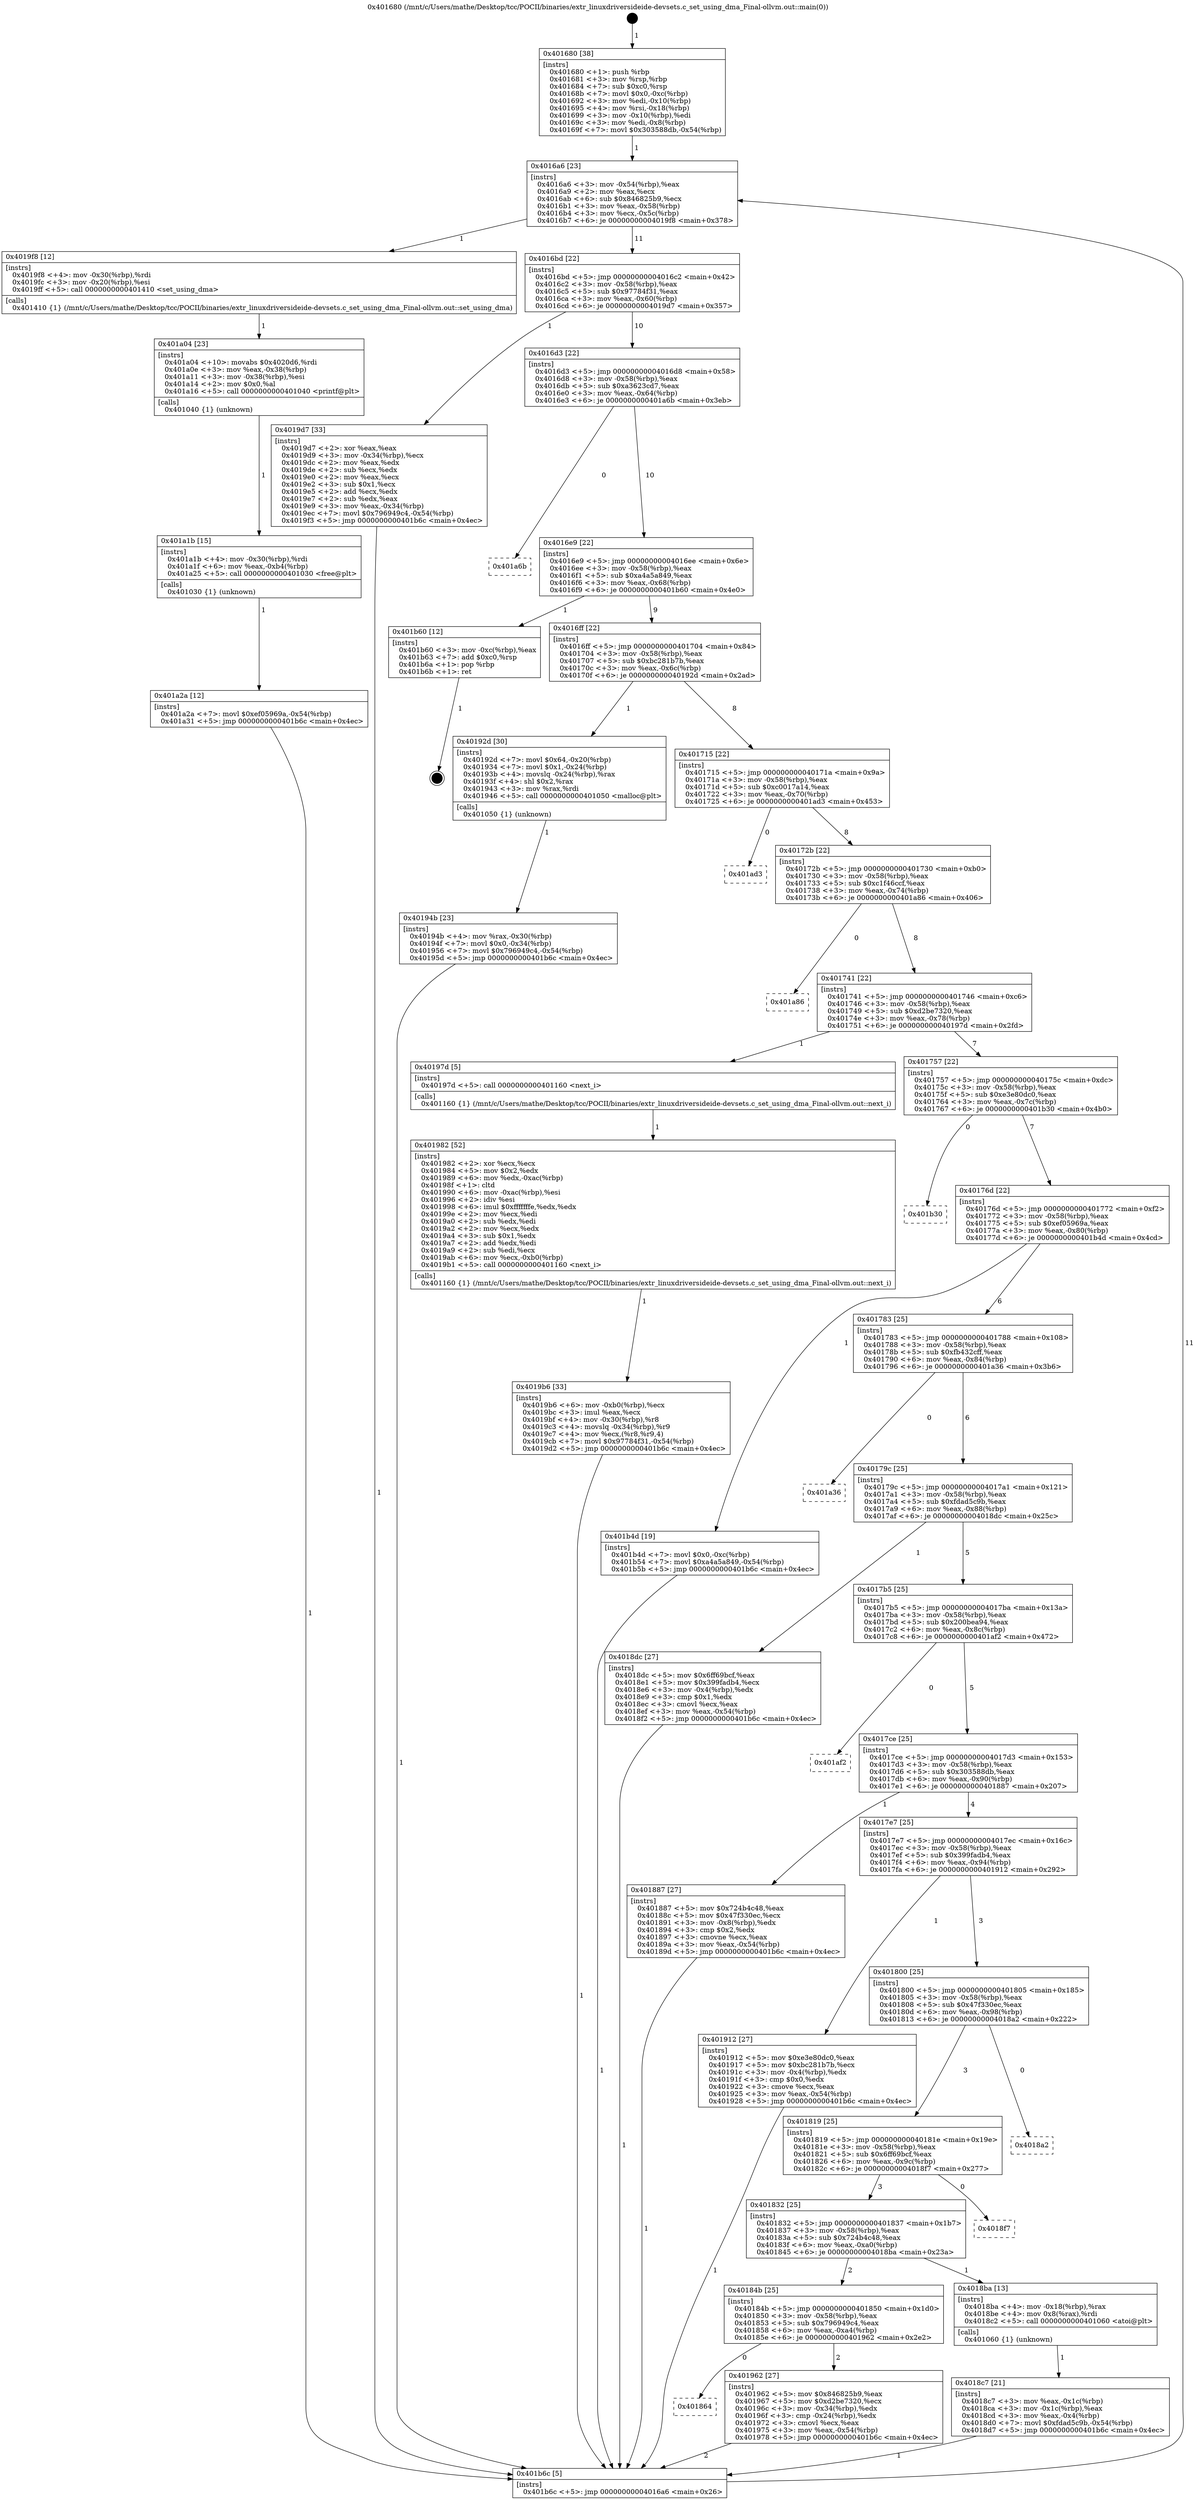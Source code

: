 digraph "0x401680" {
  label = "0x401680 (/mnt/c/Users/mathe/Desktop/tcc/POCII/binaries/extr_linuxdriversideide-devsets.c_set_using_dma_Final-ollvm.out::main(0))"
  labelloc = "t"
  node[shape=record]

  Entry [label="",width=0.3,height=0.3,shape=circle,fillcolor=black,style=filled]
  "0x4016a6" [label="{
     0x4016a6 [23]\l
     | [instrs]\l
     &nbsp;&nbsp;0x4016a6 \<+3\>: mov -0x54(%rbp),%eax\l
     &nbsp;&nbsp;0x4016a9 \<+2\>: mov %eax,%ecx\l
     &nbsp;&nbsp;0x4016ab \<+6\>: sub $0x846825b9,%ecx\l
     &nbsp;&nbsp;0x4016b1 \<+3\>: mov %eax,-0x58(%rbp)\l
     &nbsp;&nbsp;0x4016b4 \<+3\>: mov %ecx,-0x5c(%rbp)\l
     &nbsp;&nbsp;0x4016b7 \<+6\>: je 00000000004019f8 \<main+0x378\>\l
  }"]
  "0x4019f8" [label="{
     0x4019f8 [12]\l
     | [instrs]\l
     &nbsp;&nbsp;0x4019f8 \<+4\>: mov -0x30(%rbp),%rdi\l
     &nbsp;&nbsp;0x4019fc \<+3\>: mov -0x20(%rbp),%esi\l
     &nbsp;&nbsp;0x4019ff \<+5\>: call 0000000000401410 \<set_using_dma\>\l
     | [calls]\l
     &nbsp;&nbsp;0x401410 \{1\} (/mnt/c/Users/mathe/Desktop/tcc/POCII/binaries/extr_linuxdriversideide-devsets.c_set_using_dma_Final-ollvm.out::set_using_dma)\l
  }"]
  "0x4016bd" [label="{
     0x4016bd [22]\l
     | [instrs]\l
     &nbsp;&nbsp;0x4016bd \<+5\>: jmp 00000000004016c2 \<main+0x42\>\l
     &nbsp;&nbsp;0x4016c2 \<+3\>: mov -0x58(%rbp),%eax\l
     &nbsp;&nbsp;0x4016c5 \<+5\>: sub $0x97784f31,%eax\l
     &nbsp;&nbsp;0x4016ca \<+3\>: mov %eax,-0x60(%rbp)\l
     &nbsp;&nbsp;0x4016cd \<+6\>: je 00000000004019d7 \<main+0x357\>\l
  }"]
  Exit [label="",width=0.3,height=0.3,shape=circle,fillcolor=black,style=filled,peripheries=2]
  "0x4019d7" [label="{
     0x4019d7 [33]\l
     | [instrs]\l
     &nbsp;&nbsp;0x4019d7 \<+2\>: xor %eax,%eax\l
     &nbsp;&nbsp;0x4019d9 \<+3\>: mov -0x34(%rbp),%ecx\l
     &nbsp;&nbsp;0x4019dc \<+2\>: mov %eax,%edx\l
     &nbsp;&nbsp;0x4019de \<+2\>: sub %ecx,%edx\l
     &nbsp;&nbsp;0x4019e0 \<+2\>: mov %eax,%ecx\l
     &nbsp;&nbsp;0x4019e2 \<+3\>: sub $0x1,%ecx\l
     &nbsp;&nbsp;0x4019e5 \<+2\>: add %ecx,%edx\l
     &nbsp;&nbsp;0x4019e7 \<+2\>: sub %edx,%eax\l
     &nbsp;&nbsp;0x4019e9 \<+3\>: mov %eax,-0x34(%rbp)\l
     &nbsp;&nbsp;0x4019ec \<+7\>: movl $0x796949c4,-0x54(%rbp)\l
     &nbsp;&nbsp;0x4019f3 \<+5\>: jmp 0000000000401b6c \<main+0x4ec\>\l
  }"]
  "0x4016d3" [label="{
     0x4016d3 [22]\l
     | [instrs]\l
     &nbsp;&nbsp;0x4016d3 \<+5\>: jmp 00000000004016d8 \<main+0x58\>\l
     &nbsp;&nbsp;0x4016d8 \<+3\>: mov -0x58(%rbp),%eax\l
     &nbsp;&nbsp;0x4016db \<+5\>: sub $0xa3623cd7,%eax\l
     &nbsp;&nbsp;0x4016e0 \<+3\>: mov %eax,-0x64(%rbp)\l
     &nbsp;&nbsp;0x4016e3 \<+6\>: je 0000000000401a6b \<main+0x3eb\>\l
  }"]
  "0x401a2a" [label="{
     0x401a2a [12]\l
     | [instrs]\l
     &nbsp;&nbsp;0x401a2a \<+7\>: movl $0xef05969a,-0x54(%rbp)\l
     &nbsp;&nbsp;0x401a31 \<+5\>: jmp 0000000000401b6c \<main+0x4ec\>\l
  }"]
  "0x401a6b" [label="{
     0x401a6b\l
  }", style=dashed]
  "0x4016e9" [label="{
     0x4016e9 [22]\l
     | [instrs]\l
     &nbsp;&nbsp;0x4016e9 \<+5\>: jmp 00000000004016ee \<main+0x6e\>\l
     &nbsp;&nbsp;0x4016ee \<+3\>: mov -0x58(%rbp),%eax\l
     &nbsp;&nbsp;0x4016f1 \<+5\>: sub $0xa4a5a849,%eax\l
     &nbsp;&nbsp;0x4016f6 \<+3\>: mov %eax,-0x68(%rbp)\l
     &nbsp;&nbsp;0x4016f9 \<+6\>: je 0000000000401b60 \<main+0x4e0\>\l
  }"]
  "0x401a1b" [label="{
     0x401a1b [15]\l
     | [instrs]\l
     &nbsp;&nbsp;0x401a1b \<+4\>: mov -0x30(%rbp),%rdi\l
     &nbsp;&nbsp;0x401a1f \<+6\>: mov %eax,-0xb4(%rbp)\l
     &nbsp;&nbsp;0x401a25 \<+5\>: call 0000000000401030 \<free@plt\>\l
     | [calls]\l
     &nbsp;&nbsp;0x401030 \{1\} (unknown)\l
  }"]
  "0x401b60" [label="{
     0x401b60 [12]\l
     | [instrs]\l
     &nbsp;&nbsp;0x401b60 \<+3\>: mov -0xc(%rbp),%eax\l
     &nbsp;&nbsp;0x401b63 \<+7\>: add $0xc0,%rsp\l
     &nbsp;&nbsp;0x401b6a \<+1\>: pop %rbp\l
     &nbsp;&nbsp;0x401b6b \<+1\>: ret\l
  }"]
  "0x4016ff" [label="{
     0x4016ff [22]\l
     | [instrs]\l
     &nbsp;&nbsp;0x4016ff \<+5\>: jmp 0000000000401704 \<main+0x84\>\l
     &nbsp;&nbsp;0x401704 \<+3\>: mov -0x58(%rbp),%eax\l
     &nbsp;&nbsp;0x401707 \<+5\>: sub $0xbc281b7b,%eax\l
     &nbsp;&nbsp;0x40170c \<+3\>: mov %eax,-0x6c(%rbp)\l
     &nbsp;&nbsp;0x40170f \<+6\>: je 000000000040192d \<main+0x2ad\>\l
  }"]
  "0x401a04" [label="{
     0x401a04 [23]\l
     | [instrs]\l
     &nbsp;&nbsp;0x401a04 \<+10\>: movabs $0x4020d6,%rdi\l
     &nbsp;&nbsp;0x401a0e \<+3\>: mov %eax,-0x38(%rbp)\l
     &nbsp;&nbsp;0x401a11 \<+3\>: mov -0x38(%rbp),%esi\l
     &nbsp;&nbsp;0x401a14 \<+2\>: mov $0x0,%al\l
     &nbsp;&nbsp;0x401a16 \<+5\>: call 0000000000401040 \<printf@plt\>\l
     | [calls]\l
     &nbsp;&nbsp;0x401040 \{1\} (unknown)\l
  }"]
  "0x40192d" [label="{
     0x40192d [30]\l
     | [instrs]\l
     &nbsp;&nbsp;0x40192d \<+7\>: movl $0x64,-0x20(%rbp)\l
     &nbsp;&nbsp;0x401934 \<+7\>: movl $0x1,-0x24(%rbp)\l
     &nbsp;&nbsp;0x40193b \<+4\>: movslq -0x24(%rbp),%rax\l
     &nbsp;&nbsp;0x40193f \<+4\>: shl $0x2,%rax\l
     &nbsp;&nbsp;0x401943 \<+3\>: mov %rax,%rdi\l
     &nbsp;&nbsp;0x401946 \<+5\>: call 0000000000401050 \<malloc@plt\>\l
     | [calls]\l
     &nbsp;&nbsp;0x401050 \{1\} (unknown)\l
  }"]
  "0x401715" [label="{
     0x401715 [22]\l
     | [instrs]\l
     &nbsp;&nbsp;0x401715 \<+5\>: jmp 000000000040171a \<main+0x9a\>\l
     &nbsp;&nbsp;0x40171a \<+3\>: mov -0x58(%rbp),%eax\l
     &nbsp;&nbsp;0x40171d \<+5\>: sub $0xc0017a14,%eax\l
     &nbsp;&nbsp;0x401722 \<+3\>: mov %eax,-0x70(%rbp)\l
     &nbsp;&nbsp;0x401725 \<+6\>: je 0000000000401ad3 \<main+0x453\>\l
  }"]
  "0x4019b6" [label="{
     0x4019b6 [33]\l
     | [instrs]\l
     &nbsp;&nbsp;0x4019b6 \<+6\>: mov -0xb0(%rbp),%ecx\l
     &nbsp;&nbsp;0x4019bc \<+3\>: imul %eax,%ecx\l
     &nbsp;&nbsp;0x4019bf \<+4\>: mov -0x30(%rbp),%r8\l
     &nbsp;&nbsp;0x4019c3 \<+4\>: movslq -0x34(%rbp),%r9\l
     &nbsp;&nbsp;0x4019c7 \<+4\>: mov %ecx,(%r8,%r9,4)\l
     &nbsp;&nbsp;0x4019cb \<+7\>: movl $0x97784f31,-0x54(%rbp)\l
     &nbsp;&nbsp;0x4019d2 \<+5\>: jmp 0000000000401b6c \<main+0x4ec\>\l
  }"]
  "0x401ad3" [label="{
     0x401ad3\l
  }", style=dashed]
  "0x40172b" [label="{
     0x40172b [22]\l
     | [instrs]\l
     &nbsp;&nbsp;0x40172b \<+5\>: jmp 0000000000401730 \<main+0xb0\>\l
     &nbsp;&nbsp;0x401730 \<+3\>: mov -0x58(%rbp),%eax\l
     &nbsp;&nbsp;0x401733 \<+5\>: sub $0xc1f46ccf,%eax\l
     &nbsp;&nbsp;0x401738 \<+3\>: mov %eax,-0x74(%rbp)\l
     &nbsp;&nbsp;0x40173b \<+6\>: je 0000000000401a86 \<main+0x406\>\l
  }"]
  "0x401982" [label="{
     0x401982 [52]\l
     | [instrs]\l
     &nbsp;&nbsp;0x401982 \<+2\>: xor %ecx,%ecx\l
     &nbsp;&nbsp;0x401984 \<+5\>: mov $0x2,%edx\l
     &nbsp;&nbsp;0x401989 \<+6\>: mov %edx,-0xac(%rbp)\l
     &nbsp;&nbsp;0x40198f \<+1\>: cltd\l
     &nbsp;&nbsp;0x401990 \<+6\>: mov -0xac(%rbp),%esi\l
     &nbsp;&nbsp;0x401996 \<+2\>: idiv %esi\l
     &nbsp;&nbsp;0x401998 \<+6\>: imul $0xfffffffe,%edx,%edx\l
     &nbsp;&nbsp;0x40199e \<+2\>: mov %ecx,%edi\l
     &nbsp;&nbsp;0x4019a0 \<+2\>: sub %edx,%edi\l
     &nbsp;&nbsp;0x4019a2 \<+2\>: mov %ecx,%edx\l
     &nbsp;&nbsp;0x4019a4 \<+3\>: sub $0x1,%edx\l
     &nbsp;&nbsp;0x4019a7 \<+2\>: add %edx,%edi\l
     &nbsp;&nbsp;0x4019a9 \<+2\>: sub %edi,%ecx\l
     &nbsp;&nbsp;0x4019ab \<+6\>: mov %ecx,-0xb0(%rbp)\l
     &nbsp;&nbsp;0x4019b1 \<+5\>: call 0000000000401160 \<next_i\>\l
     | [calls]\l
     &nbsp;&nbsp;0x401160 \{1\} (/mnt/c/Users/mathe/Desktop/tcc/POCII/binaries/extr_linuxdriversideide-devsets.c_set_using_dma_Final-ollvm.out::next_i)\l
  }"]
  "0x401a86" [label="{
     0x401a86\l
  }", style=dashed]
  "0x401741" [label="{
     0x401741 [22]\l
     | [instrs]\l
     &nbsp;&nbsp;0x401741 \<+5\>: jmp 0000000000401746 \<main+0xc6\>\l
     &nbsp;&nbsp;0x401746 \<+3\>: mov -0x58(%rbp),%eax\l
     &nbsp;&nbsp;0x401749 \<+5\>: sub $0xd2be7320,%eax\l
     &nbsp;&nbsp;0x40174e \<+3\>: mov %eax,-0x78(%rbp)\l
     &nbsp;&nbsp;0x401751 \<+6\>: je 000000000040197d \<main+0x2fd\>\l
  }"]
  "0x401864" [label="{
     0x401864\l
  }", style=dashed]
  "0x40197d" [label="{
     0x40197d [5]\l
     | [instrs]\l
     &nbsp;&nbsp;0x40197d \<+5\>: call 0000000000401160 \<next_i\>\l
     | [calls]\l
     &nbsp;&nbsp;0x401160 \{1\} (/mnt/c/Users/mathe/Desktop/tcc/POCII/binaries/extr_linuxdriversideide-devsets.c_set_using_dma_Final-ollvm.out::next_i)\l
  }"]
  "0x401757" [label="{
     0x401757 [22]\l
     | [instrs]\l
     &nbsp;&nbsp;0x401757 \<+5\>: jmp 000000000040175c \<main+0xdc\>\l
     &nbsp;&nbsp;0x40175c \<+3\>: mov -0x58(%rbp),%eax\l
     &nbsp;&nbsp;0x40175f \<+5\>: sub $0xe3e80dc0,%eax\l
     &nbsp;&nbsp;0x401764 \<+3\>: mov %eax,-0x7c(%rbp)\l
     &nbsp;&nbsp;0x401767 \<+6\>: je 0000000000401b30 \<main+0x4b0\>\l
  }"]
  "0x401962" [label="{
     0x401962 [27]\l
     | [instrs]\l
     &nbsp;&nbsp;0x401962 \<+5\>: mov $0x846825b9,%eax\l
     &nbsp;&nbsp;0x401967 \<+5\>: mov $0xd2be7320,%ecx\l
     &nbsp;&nbsp;0x40196c \<+3\>: mov -0x34(%rbp),%edx\l
     &nbsp;&nbsp;0x40196f \<+3\>: cmp -0x24(%rbp),%edx\l
     &nbsp;&nbsp;0x401972 \<+3\>: cmovl %ecx,%eax\l
     &nbsp;&nbsp;0x401975 \<+3\>: mov %eax,-0x54(%rbp)\l
     &nbsp;&nbsp;0x401978 \<+5\>: jmp 0000000000401b6c \<main+0x4ec\>\l
  }"]
  "0x401b30" [label="{
     0x401b30\l
  }", style=dashed]
  "0x40176d" [label="{
     0x40176d [22]\l
     | [instrs]\l
     &nbsp;&nbsp;0x40176d \<+5\>: jmp 0000000000401772 \<main+0xf2\>\l
     &nbsp;&nbsp;0x401772 \<+3\>: mov -0x58(%rbp),%eax\l
     &nbsp;&nbsp;0x401775 \<+5\>: sub $0xef05969a,%eax\l
     &nbsp;&nbsp;0x40177a \<+3\>: mov %eax,-0x80(%rbp)\l
     &nbsp;&nbsp;0x40177d \<+6\>: je 0000000000401b4d \<main+0x4cd\>\l
  }"]
  "0x40194b" [label="{
     0x40194b [23]\l
     | [instrs]\l
     &nbsp;&nbsp;0x40194b \<+4\>: mov %rax,-0x30(%rbp)\l
     &nbsp;&nbsp;0x40194f \<+7\>: movl $0x0,-0x34(%rbp)\l
     &nbsp;&nbsp;0x401956 \<+7\>: movl $0x796949c4,-0x54(%rbp)\l
     &nbsp;&nbsp;0x40195d \<+5\>: jmp 0000000000401b6c \<main+0x4ec\>\l
  }"]
  "0x401b4d" [label="{
     0x401b4d [19]\l
     | [instrs]\l
     &nbsp;&nbsp;0x401b4d \<+7\>: movl $0x0,-0xc(%rbp)\l
     &nbsp;&nbsp;0x401b54 \<+7\>: movl $0xa4a5a849,-0x54(%rbp)\l
     &nbsp;&nbsp;0x401b5b \<+5\>: jmp 0000000000401b6c \<main+0x4ec\>\l
  }"]
  "0x401783" [label="{
     0x401783 [25]\l
     | [instrs]\l
     &nbsp;&nbsp;0x401783 \<+5\>: jmp 0000000000401788 \<main+0x108\>\l
     &nbsp;&nbsp;0x401788 \<+3\>: mov -0x58(%rbp),%eax\l
     &nbsp;&nbsp;0x40178b \<+5\>: sub $0xfb432cff,%eax\l
     &nbsp;&nbsp;0x401790 \<+6\>: mov %eax,-0x84(%rbp)\l
     &nbsp;&nbsp;0x401796 \<+6\>: je 0000000000401a36 \<main+0x3b6\>\l
  }"]
  "0x4018c7" [label="{
     0x4018c7 [21]\l
     | [instrs]\l
     &nbsp;&nbsp;0x4018c7 \<+3\>: mov %eax,-0x1c(%rbp)\l
     &nbsp;&nbsp;0x4018ca \<+3\>: mov -0x1c(%rbp),%eax\l
     &nbsp;&nbsp;0x4018cd \<+3\>: mov %eax,-0x4(%rbp)\l
     &nbsp;&nbsp;0x4018d0 \<+7\>: movl $0xfdad5c9b,-0x54(%rbp)\l
     &nbsp;&nbsp;0x4018d7 \<+5\>: jmp 0000000000401b6c \<main+0x4ec\>\l
  }"]
  "0x401a36" [label="{
     0x401a36\l
  }", style=dashed]
  "0x40179c" [label="{
     0x40179c [25]\l
     | [instrs]\l
     &nbsp;&nbsp;0x40179c \<+5\>: jmp 00000000004017a1 \<main+0x121\>\l
     &nbsp;&nbsp;0x4017a1 \<+3\>: mov -0x58(%rbp),%eax\l
     &nbsp;&nbsp;0x4017a4 \<+5\>: sub $0xfdad5c9b,%eax\l
     &nbsp;&nbsp;0x4017a9 \<+6\>: mov %eax,-0x88(%rbp)\l
     &nbsp;&nbsp;0x4017af \<+6\>: je 00000000004018dc \<main+0x25c\>\l
  }"]
  "0x40184b" [label="{
     0x40184b [25]\l
     | [instrs]\l
     &nbsp;&nbsp;0x40184b \<+5\>: jmp 0000000000401850 \<main+0x1d0\>\l
     &nbsp;&nbsp;0x401850 \<+3\>: mov -0x58(%rbp),%eax\l
     &nbsp;&nbsp;0x401853 \<+5\>: sub $0x796949c4,%eax\l
     &nbsp;&nbsp;0x401858 \<+6\>: mov %eax,-0xa4(%rbp)\l
     &nbsp;&nbsp;0x40185e \<+6\>: je 0000000000401962 \<main+0x2e2\>\l
  }"]
  "0x4018dc" [label="{
     0x4018dc [27]\l
     | [instrs]\l
     &nbsp;&nbsp;0x4018dc \<+5\>: mov $0x6ff69bcf,%eax\l
     &nbsp;&nbsp;0x4018e1 \<+5\>: mov $0x399fadb4,%ecx\l
     &nbsp;&nbsp;0x4018e6 \<+3\>: mov -0x4(%rbp),%edx\l
     &nbsp;&nbsp;0x4018e9 \<+3\>: cmp $0x1,%edx\l
     &nbsp;&nbsp;0x4018ec \<+3\>: cmovl %ecx,%eax\l
     &nbsp;&nbsp;0x4018ef \<+3\>: mov %eax,-0x54(%rbp)\l
     &nbsp;&nbsp;0x4018f2 \<+5\>: jmp 0000000000401b6c \<main+0x4ec\>\l
  }"]
  "0x4017b5" [label="{
     0x4017b5 [25]\l
     | [instrs]\l
     &nbsp;&nbsp;0x4017b5 \<+5\>: jmp 00000000004017ba \<main+0x13a\>\l
     &nbsp;&nbsp;0x4017ba \<+3\>: mov -0x58(%rbp),%eax\l
     &nbsp;&nbsp;0x4017bd \<+5\>: sub $0x200bea94,%eax\l
     &nbsp;&nbsp;0x4017c2 \<+6\>: mov %eax,-0x8c(%rbp)\l
     &nbsp;&nbsp;0x4017c8 \<+6\>: je 0000000000401af2 \<main+0x472\>\l
  }"]
  "0x4018ba" [label="{
     0x4018ba [13]\l
     | [instrs]\l
     &nbsp;&nbsp;0x4018ba \<+4\>: mov -0x18(%rbp),%rax\l
     &nbsp;&nbsp;0x4018be \<+4\>: mov 0x8(%rax),%rdi\l
     &nbsp;&nbsp;0x4018c2 \<+5\>: call 0000000000401060 \<atoi@plt\>\l
     | [calls]\l
     &nbsp;&nbsp;0x401060 \{1\} (unknown)\l
  }"]
  "0x401af2" [label="{
     0x401af2\l
  }", style=dashed]
  "0x4017ce" [label="{
     0x4017ce [25]\l
     | [instrs]\l
     &nbsp;&nbsp;0x4017ce \<+5\>: jmp 00000000004017d3 \<main+0x153\>\l
     &nbsp;&nbsp;0x4017d3 \<+3\>: mov -0x58(%rbp),%eax\l
     &nbsp;&nbsp;0x4017d6 \<+5\>: sub $0x303588db,%eax\l
     &nbsp;&nbsp;0x4017db \<+6\>: mov %eax,-0x90(%rbp)\l
     &nbsp;&nbsp;0x4017e1 \<+6\>: je 0000000000401887 \<main+0x207\>\l
  }"]
  "0x401832" [label="{
     0x401832 [25]\l
     | [instrs]\l
     &nbsp;&nbsp;0x401832 \<+5\>: jmp 0000000000401837 \<main+0x1b7\>\l
     &nbsp;&nbsp;0x401837 \<+3\>: mov -0x58(%rbp),%eax\l
     &nbsp;&nbsp;0x40183a \<+5\>: sub $0x724b4c48,%eax\l
     &nbsp;&nbsp;0x40183f \<+6\>: mov %eax,-0xa0(%rbp)\l
     &nbsp;&nbsp;0x401845 \<+6\>: je 00000000004018ba \<main+0x23a\>\l
  }"]
  "0x401887" [label="{
     0x401887 [27]\l
     | [instrs]\l
     &nbsp;&nbsp;0x401887 \<+5\>: mov $0x724b4c48,%eax\l
     &nbsp;&nbsp;0x40188c \<+5\>: mov $0x47f330ec,%ecx\l
     &nbsp;&nbsp;0x401891 \<+3\>: mov -0x8(%rbp),%edx\l
     &nbsp;&nbsp;0x401894 \<+3\>: cmp $0x2,%edx\l
     &nbsp;&nbsp;0x401897 \<+3\>: cmovne %ecx,%eax\l
     &nbsp;&nbsp;0x40189a \<+3\>: mov %eax,-0x54(%rbp)\l
     &nbsp;&nbsp;0x40189d \<+5\>: jmp 0000000000401b6c \<main+0x4ec\>\l
  }"]
  "0x4017e7" [label="{
     0x4017e7 [25]\l
     | [instrs]\l
     &nbsp;&nbsp;0x4017e7 \<+5\>: jmp 00000000004017ec \<main+0x16c\>\l
     &nbsp;&nbsp;0x4017ec \<+3\>: mov -0x58(%rbp),%eax\l
     &nbsp;&nbsp;0x4017ef \<+5\>: sub $0x399fadb4,%eax\l
     &nbsp;&nbsp;0x4017f4 \<+6\>: mov %eax,-0x94(%rbp)\l
     &nbsp;&nbsp;0x4017fa \<+6\>: je 0000000000401912 \<main+0x292\>\l
  }"]
  "0x401b6c" [label="{
     0x401b6c [5]\l
     | [instrs]\l
     &nbsp;&nbsp;0x401b6c \<+5\>: jmp 00000000004016a6 \<main+0x26\>\l
  }"]
  "0x401680" [label="{
     0x401680 [38]\l
     | [instrs]\l
     &nbsp;&nbsp;0x401680 \<+1\>: push %rbp\l
     &nbsp;&nbsp;0x401681 \<+3\>: mov %rsp,%rbp\l
     &nbsp;&nbsp;0x401684 \<+7\>: sub $0xc0,%rsp\l
     &nbsp;&nbsp;0x40168b \<+7\>: movl $0x0,-0xc(%rbp)\l
     &nbsp;&nbsp;0x401692 \<+3\>: mov %edi,-0x10(%rbp)\l
     &nbsp;&nbsp;0x401695 \<+4\>: mov %rsi,-0x18(%rbp)\l
     &nbsp;&nbsp;0x401699 \<+3\>: mov -0x10(%rbp),%edi\l
     &nbsp;&nbsp;0x40169c \<+3\>: mov %edi,-0x8(%rbp)\l
     &nbsp;&nbsp;0x40169f \<+7\>: movl $0x303588db,-0x54(%rbp)\l
  }"]
  "0x4018f7" [label="{
     0x4018f7\l
  }", style=dashed]
  "0x401912" [label="{
     0x401912 [27]\l
     | [instrs]\l
     &nbsp;&nbsp;0x401912 \<+5\>: mov $0xe3e80dc0,%eax\l
     &nbsp;&nbsp;0x401917 \<+5\>: mov $0xbc281b7b,%ecx\l
     &nbsp;&nbsp;0x40191c \<+3\>: mov -0x4(%rbp),%edx\l
     &nbsp;&nbsp;0x40191f \<+3\>: cmp $0x0,%edx\l
     &nbsp;&nbsp;0x401922 \<+3\>: cmove %ecx,%eax\l
     &nbsp;&nbsp;0x401925 \<+3\>: mov %eax,-0x54(%rbp)\l
     &nbsp;&nbsp;0x401928 \<+5\>: jmp 0000000000401b6c \<main+0x4ec\>\l
  }"]
  "0x401800" [label="{
     0x401800 [25]\l
     | [instrs]\l
     &nbsp;&nbsp;0x401800 \<+5\>: jmp 0000000000401805 \<main+0x185\>\l
     &nbsp;&nbsp;0x401805 \<+3\>: mov -0x58(%rbp),%eax\l
     &nbsp;&nbsp;0x401808 \<+5\>: sub $0x47f330ec,%eax\l
     &nbsp;&nbsp;0x40180d \<+6\>: mov %eax,-0x98(%rbp)\l
     &nbsp;&nbsp;0x401813 \<+6\>: je 00000000004018a2 \<main+0x222\>\l
  }"]
  "0x401819" [label="{
     0x401819 [25]\l
     | [instrs]\l
     &nbsp;&nbsp;0x401819 \<+5\>: jmp 000000000040181e \<main+0x19e\>\l
     &nbsp;&nbsp;0x40181e \<+3\>: mov -0x58(%rbp),%eax\l
     &nbsp;&nbsp;0x401821 \<+5\>: sub $0x6ff69bcf,%eax\l
     &nbsp;&nbsp;0x401826 \<+6\>: mov %eax,-0x9c(%rbp)\l
     &nbsp;&nbsp;0x40182c \<+6\>: je 00000000004018f7 \<main+0x277\>\l
  }"]
  "0x4018a2" [label="{
     0x4018a2\l
  }", style=dashed]
  Entry -> "0x401680" [label=" 1"]
  "0x4016a6" -> "0x4019f8" [label=" 1"]
  "0x4016a6" -> "0x4016bd" [label=" 11"]
  "0x401b60" -> Exit [label=" 1"]
  "0x4016bd" -> "0x4019d7" [label=" 1"]
  "0x4016bd" -> "0x4016d3" [label=" 10"]
  "0x401b4d" -> "0x401b6c" [label=" 1"]
  "0x4016d3" -> "0x401a6b" [label=" 0"]
  "0x4016d3" -> "0x4016e9" [label=" 10"]
  "0x401a2a" -> "0x401b6c" [label=" 1"]
  "0x4016e9" -> "0x401b60" [label=" 1"]
  "0x4016e9" -> "0x4016ff" [label=" 9"]
  "0x401a1b" -> "0x401a2a" [label=" 1"]
  "0x4016ff" -> "0x40192d" [label=" 1"]
  "0x4016ff" -> "0x401715" [label=" 8"]
  "0x401a04" -> "0x401a1b" [label=" 1"]
  "0x401715" -> "0x401ad3" [label=" 0"]
  "0x401715" -> "0x40172b" [label=" 8"]
  "0x4019f8" -> "0x401a04" [label=" 1"]
  "0x40172b" -> "0x401a86" [label=" 0"]
  "0x40172b" -> "0x401741" [label=" 8"]
  "0x4019d7" -> "0x401b6c" [label=" 1"]
  "0x401741" -> "0x40197d" [label=" 1"]
  "0x401741" -> "0x401757" [label=" 7"]
  "0x4019b6" -> "0x401b6c" [label=" 1"]
  "0x401757" -> "0x401b30" [label=" 0"]
  "0x401757" -> "0x40176d" [label=" 7"]
  "0x401982" -> "0x4019b6" [label=" 1"]
  "0x40176d" -> "0x401b4d" [label=" 1"]
  "0x40176d" -> "0x401783" [label=" 6"]
  "0x401962" -> "0x401b6c" [label=" 2"]
  "0x401783" -> "0x401a36" [label=" 0"]
  "0x401783" -> "0x40179c" [label=" 6"]
  "0x40184b" -> "0x401864" [label=" 0"]
  "0x40179c" -> "0x4018dc" [label=" 1"]
  "0x40179c" -> "0x4017b5" [label=" 5"]
  "0x40184b" -> "0x401962" [label=" 2"]
  "0x4017b5" -> "0x401af2" [label=" 0"]
  "0x4017b5" -> "0x4017ce" [label=" 5"]
  "0x40197d" -> "0x401982" [label=" 1"]
  "0x4017ce" -> "0x401887" [label=" 1"]
  "0x4017ce" -> "0x4017e7" [label=" 4"]
  "0x401887" -> "0x401b6c" [label=" 1"]
  "0x401680" -> "0x4016a6" [label=" 1"]
  "0x401b6c" -> "0x4016a6" [label=" 11"]
  "0x40192d" -> "0x40194b" [label=" 1"]
  "0x4017e7" -> "0x401912" [label=" 1"]
  "0x4017e7" -> "0x401800" [label=" 3"]
  "0x401912" -> "0x401b6c" [label=" 1"]
  "0x401800" -> "0x4018a2" [label=" 0"]
  "0x401800" -> "0x401819" [label=" 3"]
  "0x4018dc" -> "0x401b6c" [label=" 1"]
  "0x401819" -> "0x4018f7" [label=" 0"]
  "0x401819" -> "0x401832" [label=" 3"]
  "0x40194b" -> "0x401b6c" [label=" 1"]
  "0x401832" -> "0x4018ba" [label=" 1"]
  "0x401832" -> "0x40184b" [label=" 2"]
  "0x4018ba" -> "0x4018c7" [label=" 1"]
  "0x4018c7" -> "0x401b6c" [label=" 1"]
}
